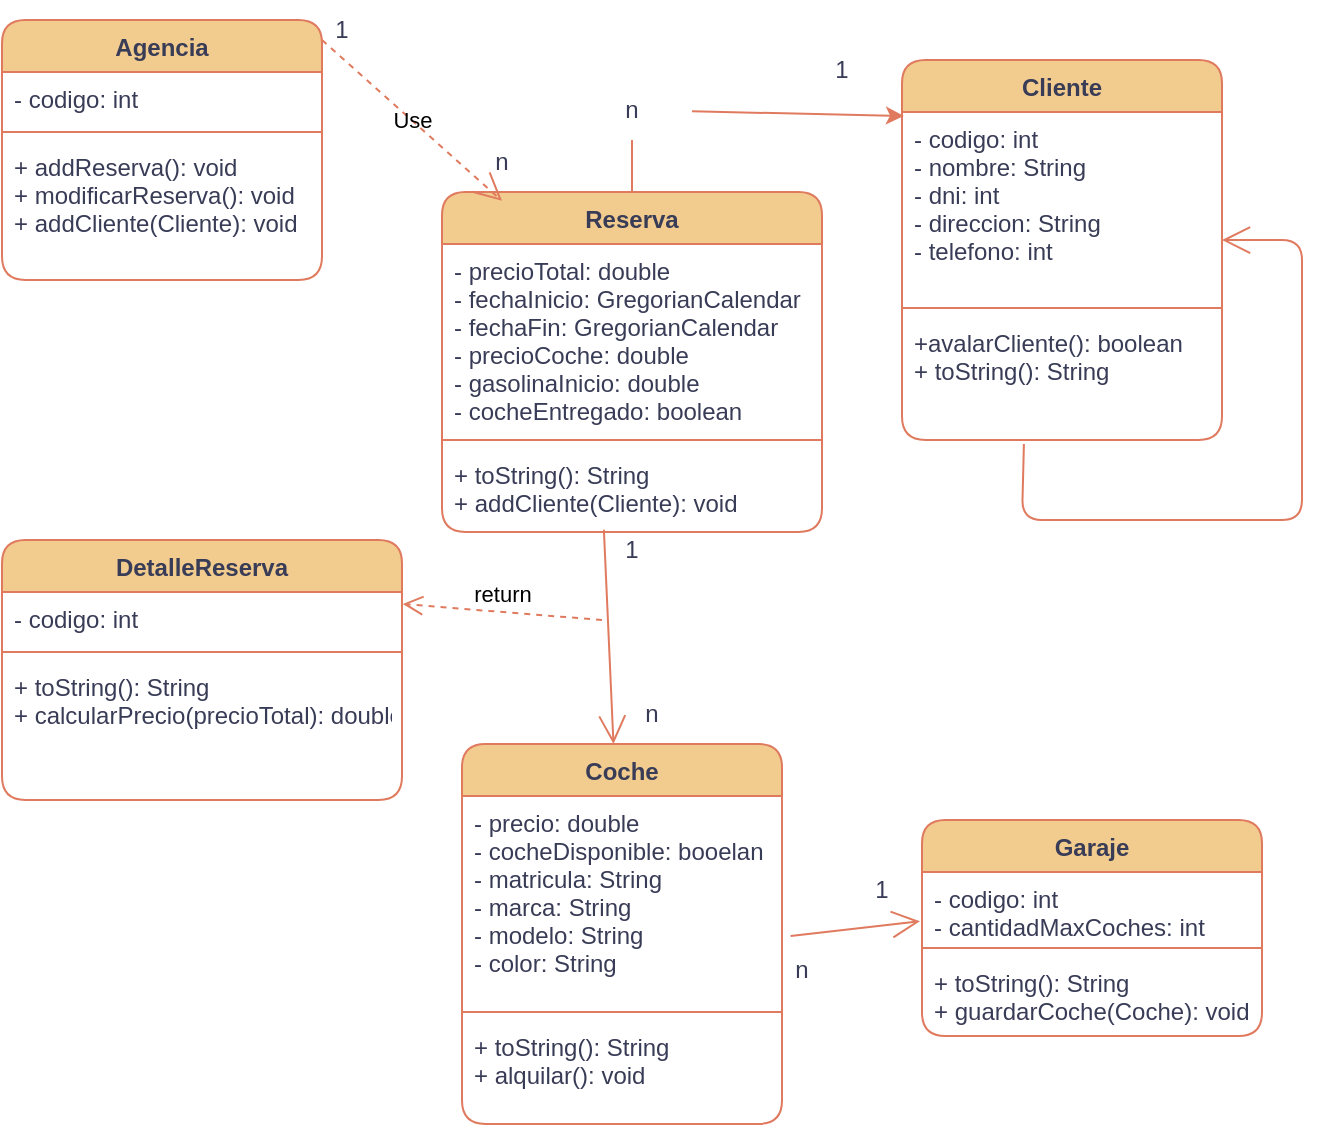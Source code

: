 <mxfile version="20.8.16" type="device"><diagram id="gXirNkmg6s0-GfPefOPA" name="Página-1"><mxGraphModel dx="680" dy="618" grid="1" gridSize="10" guides="1" tooltips="1" connect="1" arrows="1" fold="1" page="1" pageScale="1" pageWidth="827" pageHeight="1169" math="0" shadow="0"><root><mxCell id="0"/><mxCell id="1" parent="0"/><mxCell id="HCtIq-3sEXaoRFuwspEV-5" value="Reserva" style="swimlane;fontStyle=1;align=center;verticalAlign=top;childLayout=stackLayout;horizontal=1;startSize=26;horizontalStack=0;resizeParent=1;resizeParentMax=0;resizeLast=0;collapsible=1;marginBottom=0;rounded=1;labelBackgroundColor=none;fillColor=#F2CC8F;strokeColor=#E07A5F;fontColor=#393C56;" vertex="1" parent="1"><mxGeometry x="290" y="236" width="190" height="170" as="geometry"/></mxCell><mxCell id="HCtIq-3sEXaoRFuwspEV-6" value="- precioTotal: double&#10;- fechaInicio: GregorianCalendar&#10;- fechaFin: GregorianCalendar&#10;- precioCoche: double&#10;- gasolinaInicio: double&#10;- cocheEntregado: boolean" style="text;strokeColor=none;fillColor=none;align=left;verticalAlign=top;spacingLeft=4;spacingRight=4;overflow=hidden;rotatable=0;points=[[0,0.5],[1,0.5]];portConstraint=eastwest;rounded=1;labelBackgroundColor=none;fontColor=#393C56;" vertex="1" parent="HCtIq-3sEXaoRFuwspEV-5"><mxGeometry y="26" width="190" height="94" as="geometry"/></mxCell><mxCell id="HCtIq-3sEXaoRFuwspEV-7" value="" style="line;strokeWidth=1;fillColor=none;align=left;verticalAlign=middle;spacingTop=-1;spacingLeft=3;spacingRight=3;rotatable=0;labelPosition=right;points=[];portConstraint=eastwest;strokeColor=#E07A5F;rounded=1;labelBackgroundColor=none;fontColor=#393C56;" vertex="1" parent="HCtIq-3sEXaoRFuwspEV-5"><mxGeometry y="120" width="190" height="8" as="geometry"/></mxCell><mxCell id="HCtIq-3sEXaoRFuwspEV-8" value="+ toString(): String&#10;+ addCliente(Cliente): void" style="text;strokeColor=none;fillColor=none;align=left;verticalAlign=top;spacingLeft=4;spacingRight=4;overflow=hidden;rotatable=0;points=[[0,0.5],[1,0.5]];portConstraint=eastwest;rounded=1;labelBackgroundColor=none;fontColor=#393C56;" vertex="1" parent="HCtIq-3sEXaoRFuwspEV-5"><mxGeometry y="128" width="190" height="42" as="geometry"/></mxCell><mxCell id="HCtIq-3sEXaoRFuwspEV-9" value="Cliente" style="swimlane;fontStyle=1;align=center;verticalAlign=top;childLayout=stackLayout;horizontal=1;startSize=26;horizontalStack=0;resizeParent=1;resizeParentMax=0;resizeLast=0;collapsible=1;marginBottom=0;rounded=1;labelBackgroundColor=none;fillColor=#F2CC8F;strokeColor=#E07A5F;fontColor=#393C56;" vertex="1" parent="1"><mxGeometry x="520" y="170" width="160" height="190" as="geometry"/></mxCell><mxCell id="HCtIq-3sEXaoRFuwspEV-10" value="- codigo: int&#10;- nombre: String&#10;- dni: int&#10;- direccion: String&#10;- telefono: int" style="text;strokeColor=none;fillColor=none;align=left;verticalAlign=top;spacingLeft=4;spacingRight=4;overflow=hidden;rotatable=0;points=[[0,0.5],[1,0.5]];portConstraint=eastwest;rounded=1;labelBackgroundColor=none;fontColor=#393C56;" vertex="1" parent="HCtIq-3sEXaoRFuwspEV-9"><mxGeometry y="26" width="160" height="94" as="geometry"/></mxCell><mxCell id="HCtIq-3sEXaoRFuwspEV-11" value="" style="line;strokeWidth=1;fillColor=none;align=left;verticalAlign=middle;spacingTop=-1;spacingLeft=3;spacingRight=3;rotatable=0;labelPosition=right;points=[];portConstraint=eastwest;strokeColor=#E07A5F;rounded=1;labelBackgroundColor=none;fontColor=#393C56;" vertex="1" parent="HCtIq-3sEXaoRFuwspEV-9"><mxGeometry y="120" width="160" height="8" as="geometry"/></mxCell><mxCell id="HCtIq-3sEXaoRFuwspEV-12" value="+avalarCliente(): boolean&#10;+ toString(): String&#10;" style="text;strokeColor=none;fillColor=none;align=left;verticalAlign=top;spacingLeft=4;spacingRight=4;overflow=hidden;rotatable=0;points=[[0,0.5],[1,0.5]];portConstraint=eastwest;rounded=1;labelBackgroundColor=none;fontColor=#393C56;" vertex="1" parent="HCtIq-3sEXaoRFuwspEV-9"><mxGeometry y="128" width="160" height="62" as="geometry"/></mxCell><mxCell id="HCtIq-3sEXaoRFuwspEV-29" value="" style="endArrow=open;endFill=1;endSize=12;html=1;rounded=1;exitX=0.381;exitY=1.032;exitDx=0;exitDy=0;exitPerimeter=0;entryX=1;entryY=0.681;entryDx=0;entryDy=0;entryPerimeter=0;labelBackgroundColor=none;strokeColor=#E07A5F;fontColor=default;" edge="1" parent="HCtIq-3sEXaoRFuwspEV-9" source="HCtIq-3sEXaoRFuwspEV-12" target="HCtIq-3sEXaoRFuwspEV-10"><mxGeometry width="160" relative="1" as="geometry"><mxPoint x="40" y="190" as="sourcePoint"/><mxPoint x="200" y="80" as="targetPoint"/><Array as="points"><mxPoint x="60" y="230"/><mxPoint x="200" y="230"/><mxPoint x="200" y="90"/></Array></mxGeometry></mxCell><mxCell id="HCtIq-3sEXaoRFuwspEV-13" value="Garaje" style="swimlane;fontStyle=1;align=center;verticalAlign=top;childLayout=stackLayout;horizontal=1;startSize=26;horizontalStack=0;resizeParent=1;resizeParentMax=0;resizeLast=0;collapsible=1;marginBottom=0;rounded=1;labelBackgroundColor=none;fillColor=#F2CC8F;strokeColor=#E07A5F;fontColor=#393C56;" vertex="1" parent="1"><mxGeometry x="530" y="550" width="170" height="108" as="geometry"/></mxCell><mxCell id="HCtIq-3sEXaoRFuwspEV-14" value="- codigo: int&#10;- cantidadMaxCoches: int" style="text;strokeColor=none;fillColor=none;align=left;verticalAlign=top;spacingLeft=4;spacingRight=4;overflow=hidden;rotatable=0;points=[[0,0.5],[1,0.5]];portConstraint=eastwest;rounded=1;labelBackgroundColor=none;fontColor=#393C56;" vertex="1" parent="HCtIq-3sEXaoRFuwspEV-13"><mxGeometry y="26" width="170" height="34" as="geometry"/></mxCell><mxCell id="HCtIq-3sEXaoRFuwspEV-15" value="" style="line;strokeWidth=1;fillColor=none;align=left;verticalAlign=middle;spacingTop=-1;spacingLeft=3;spacingRight=3;rotatable=0;labelPosition=right;points=[];portConstraint=eastwest;strokeColor=#E07A5F;rounded=1;labelBackgroundColor=none;fontColor=#393C56;" vertex="1" parent="HCtIq-3sEXaoRFuwspEV-13"><mxGeometry y="60" width="170" height="8" as="geometry"/></mxCell><mxCell id="HCtIq-3sEXaoRFuwspEV-16" value="+ toString(): String&#10;+ guardarCoche(Coche): void" style="text;strokeColor=none;fillColor=none;align=left;verticalAlign=top;spacingLeft=4;spacingRight=4;overflow=hidden;rotatable=0;points=[[0,0.5],[1,0.5]];portConstraint=eastwest;rounded=1;labelBackgroundColor=none;fontColor=#393C56;" vertex="1" parent="HCtIq-3sEXaoRFuwspEV-13"><mxGeometry y="68" width="170" height="40" as="geometry"/></mxCell><mxCell id="HCtIq-3sEXaoRFuwspEV-17" value="Coche" style="swimlane;fontStyle=1;align=center;verticalAlign=top;childLayout=stackLayout;horizontal=1;startSize=26;horizontalStack=0;resizeParent=1;resizeParentMax=0;resizeLast=0;collapsible=1;marginBottom=0;rounded=1;labelBackgroundColor=none;fillColor=#F2CC8F;strokeColor=#E07A5F;fontColor=#393C56;" vertex="1" parent="1"><mxGeometry x="300" y="512" width="160" height="190" as="geometry"/></mxCell><mxCell id="HCtIq-3sEXaoRFuwspEV-18" value="- precio: double&#10;- cocheDisponible: booelan&#10;- matricula: String&#10;- marca: String&#10;- modelo: String&#10;- color: String&#10;" style="text;strokeColor=none;fillColor=none;align=left;verticalAlign=top;spacingLeft=4;spacingRight=4;overflow=hidden;rotatable=0;points=[[0,0.5],[1,0.5]];portConstraint=eastwest;rounded=1;labelBackgroundColor=none;fontColor=#393C56;" vertex="1" parent="HCtIq-3sEXaoRFuwspEV-17"><mxGeometry y="26" width="160" height="104" as="geometry"/></mxCell><mxCell id="HCtIq-3sEXaoRFuwspEV-19" value="" style="line;strokeWidth=1;fillColor=none;align=left;verticalAlign=middle;spacingTop=-1;spacingLeft=3;spacingRight=3;rotatable=0;labelPosition=right;points=[];portConstraint=eastwest;strokeColor=#E07A5F;rounded=1;labelBackgroundColor=none;fontColor=#393C56;" vertex="1" parent="HCtIq-3sEXaoRFuwspEV-17"><mxGeometry y="130" width="160" height="8" as="geometry"/></mxCell><mxCell id="HCtIq-3sEXaoRFuwspEV-20" value="+ toString(): String&#10;+ alquilar(): void" style="text;strokeColor=none;fillColor=none;align=left;verticalAlign=top;spacingLeft=4;spacingRight=4;overflow=hidden;rotatable=0;points=[[0,0.5],[1,0.5]];portConstraint=eastwest;rounded=1;labelBackgroundColor=none;fontColor=#393C56;" vertex="1" parent="HCtIq-3sEXaoRFuwspEV-17"><mxGeometry y="138" width="160" height="52" as="geometry"/></mxCell><mxCell id="HCtIq-3sEXaoRFuwspEV-21" value="DetalleReserva" style="swimlane;fontStyle=1;align=center;verticalAlign=top;childLayout=stackLayout;horizontal=1;startSize=26;horizontalStack=0;resizeParent=1;resizeParentMax=0;resizeLast=0;collapsible=1;marginBottom=0;rounded=1;labelBackgroundColor=none;fillColor=#F2CC8F;strokeColor=#E07A5F;fontColor=#393C56;" vertex="1" parent="1"><mxGeometry x="70" y="410" width="200" height="130" as="geometry"/></mxCell><mxCell id="HCtIq-3sEXaoRFuwspEV-22" value="- codigo: int&#10;" style="text;strokeColor=none;fillColor=none;align=left;verticalAlign=top;spacingLeft=4;spacingRight=4;overflow=hidden;rotatable=0;points=[[0,0.5],[1,0.5]];portConstraint=eastwest;rounded=1;labelBackgroundColor=none;fontColor=#393C56;" vertex="1" parent="HCtIq-3sEXaoRFuwspEV-21"><mxGeometry y="26" width="200" height="26" as="geometry"/></mxCell><mxCell id="HCtIq-3sEXaoRFuwspEV-23" value="" style="line;strokeWidth=1;fillColor=none;align=left;verticalAlign=middle;spacingTop=-1;spacingLeft=3;spacingRight=3;rotatable=0;labelPosition=right;points=[];portConstraint=eastwest;strokeColor=#E07A5F;rounded=1;labelBackgroundColor=none;fontColor=#393C56;" vertex="1" parent="HCtIq-3sEXaoRFuwspEV-21"><mxGeometry y="52" width="200" height="8" as="geometry"/></mxCell><mxCell id="HCtIq-3sEXaoRFuwspEV-24" value="+ toString(): String&#10;+ calcularPrecio(precioTotal): double" style="text;strokeColor=none;fillColor=none;align=left;verticalAlign=top;spacingLeft=4;spacingRight=4;overflow=hidden;rotatable=0;points=[[0,0.5],[1,0.5]];portConstraint=eastwest;rounded=1;labelBackgroundColor=none;fontColor=#393C56;" vertex="1" parent="HCtIq-3sEXaoRFuwspEV-21"><mxGeometry y="60" width="200" height="70" as="geometry"/></mxCell><mxCell id="HCtIq-3sEXaoRFuwspEV-25" value="Agencia" style="swimlane;fontStyle=1;align=center;verticalAlign=top;childLayout=stackLayout;horizontal=1;startSize=26;horizontalStack=0;resizeParent=1;resizeParentMax=0;resizeLast=0;collapsible=1;marginBottom=0;rounded=1;labelBackgroundColor=none;fillColor=#F2CC8F;strokeColor=#E07A5F;fontColor=#393C56;" vertex="1" parent="1"><mxGeometry x="70" y="150" width="160" height="130" as="geometry"/></mxCell><mxCell id="HCtIq-3sEXaoRFuwspEV-26" value="- codigo: int" style="text;strokeColor=none;fillColor=none;align=left;verticalAlign=top;spacingLeft=4;spacingRight=4;overflow=hidden;rotatable=0;points=[[0,0.5],[1,0.5]];portConstraint=eastwest;rounded=1;labelBackgroundColor=none;fontColor=#393C56;" vertex="1" parent="HCtIq-3sEXaoRFuwspEV-25"><mxGeometry y="26" width="160" height="26" as="geometry"/></mxCell><mxCell id="HCtIq-3sEXaoRFuwspEV-27" value="" style="line;strokeWidth=1;fillColor=none;align=left;verticalAlign=middle;spacingTop=-1;spacingLeft=3;spacingRight=3;rotatable=0;labelPosition=right;points=[];portConstraint=eastwest;strokeColor=#E07A5F;rounded=1;labelBackgroundColor=none;fontColor=#393C56;" vertex="1" parent="HCtIq-3sEXaoRFuwspEV-25"><mxGeometry y="52" width="160" height="8" as="geometry"/></mxCell><mxCell id="HCtIq-3sEXaoRFuwspEV-28" value="+ addReserva(): void&#10;+ modificarReserva(): void&#10;+ addCliente(Cliente): void" style="text;strokeColor=none;fillColor=none;align=left;verticalAlign=top;spacingLeft=4;spacingRight=4;overflow=hidden;rotatable=0;points=[[0,0.5],[1,0.5]];portConstraint=eastwest;rounded=1;labelBackgroundColor=none;fontColor=#393C56;" vertex="1" parent="HCtIq-3sEXaoRFuwspEV-25"><mxGeometry y="60" width="160" height="70" as="geometry"/></mxCell><mxCell id="HCtIq-3sEXaoRFuwspEV-31" value="" style="endArrow=open;endFill=1;endSize=12;html=1;rounded=1;exitX=0.426;exitY=0.974;exitDx=0;exitDy=0;exitPerimeter=0;labelBackgroundColor=none;strokeColor=#E07A5F;fontColor=default;" edge="1" parent="1" source="HCtIq-3sEXaoRFuwspEV-8" target="HCtIq-3sEXaoRFuwspEV-17"><mxGeometry width="160" relative="1" as="geometry"><mxPoint x="300" y="430" as="sourcePoint"/><mxPoint x="460" y="430" as="targetPoint"/></mxGeometry></mxCell><mxCell id="HCtIq-3sEXaoRFuwspEV-32" value="" style="endArrow=open;endFill=1;endSize=12;html=1;rounded=1;exitX=1.027;exitY=0.673;exitDx=0;exitDy=0;exitPerimeter=0;entryX=-0.006;entryY=0.725;entryDx=0;entryDy=0;entryPerimeter=0;labelBackgroundColor=none;strokeColor=#E07A5F;fontColor=default;" edge="1" parent="1" source="HCtIq-3sEXaoRFuwspEV-18" target="HCtIq-3sEXaoRFuwspEV-14"><mxGeometry width="160" relative="1" as="geometry"><mxPoint x="440" y="603.5" as="sourcePoint"/><mxPoint x="510" y="600" as="targetPoint"/><Array as="points"/></mxGeometry></mxCell><mxCell id="HCtIq-3sEXaoRFuwspEV-33" value="return" style="html=1;verticalAlign=bottom;endArrow=open;dashed=1;endSize=8;rounded=1;entryX=1.002;entryY=0.231;entryDx=0;entryDy=0;entryPerimeter=0;labelBackgroundColor=none;strokeColor=#E07A5F;fontColor=default;" edge="1" parent="1" target="HCtIq-3sEXaoRFuwspEV-22"><mxGeometry relative="1" as="geometry"><mxPoint x="370" y="450" as="sourcePoint"/><mxPoint x="320" y="470" as="targetPoint"/></mxGeometry></mxCell><mxCell id="HCtIq-3sEXaoRFuwspEV-34" value="Use" style="endArrow=open;endSize=12;dashed=1;html=1;rounded=1;entryX=0.158;entryY=0.026;entryDx=0;entryDy=0;entryPerimeter=0;labelBackgroundColor=none;strokeColor=#E07A5F;fontColor=default;" edge="1" parent="1" target="HCtIq-3sEXaoRFuwspEV-5"><mxGeometry width="160" relative="1" as="geometry"><mxPoint x="230" y="160" as="sourcePoint"/><mxPoint x="390" y="160" as="targetPoint"/></mxGeometry></mxCell><mxCell id="HCtIq-3sEXaoRFuwspEV-35" value="1" style="text;html=1;strokeColor=none;fillColor=none;align=center;verticalAlign=middle;whiteSpace=wrap;rounded=1;labelBackgroundColor=none;fontColor=#393C56;" vertex="1" parent="1"><mxGeometry x="460" y="160" width="60" height="30" as="geometry"/></mxCell><mxCell id="HCtIq-3sEXaoRFuwspEV-37" value="" style="edgeStyle=orthogonalEdgeStyle;rounded=1;orthogonalLoop=1;jettySize=auto;html=1;exitX=0.5;exitY=0;exitDx=0;exitDy=0;endArrow=none;labelBackgroundColor=none;strokeColor=#E07A5F;fontColor=default;" edge="1" parent="1" source="HCtIq-3sEXaoRFuwspEV-5" target="HCtIq-3sEXaoRFuwspEV-36"><mxGeometry relative="1" as="geometry"><mxPoint x="385" y="236" as="sourcePoint"/><mxPoint x="520" y="265" as="targetPoint"/><Array as="points"/></mxGeometry></mxCell><mxCell id="HCtIq-3sEXaoRFuwspEV-36" value="n" style="text;html=1;strokeColor=none;fillColor=none;align=center;verticalAlign=middle;whiteSpace=wrap;rounded=1;labelBackgroundColor=none;fontColor=#393C56;" vertex="1" parent="1"><mxGeometry x="355" y="180" width="60" height="30" as="geometry"/></mxCell><mxCell id="HCtIq-3sEXaoRFuwspEV-38" value="" style="endArrow=classic;html=1;rounded=1;entryX=0.006;entryY=0.021;entryDx=0;entryDy=0;entryPerimeter=0;labelBackgroundColor=none;strokeColor=#E07A5F;fontColor=default;" edge="1" parent="1" source="HCtIq-3sEXaoRFuwspEV-36" target="HCtIq-3sEXaoRFuwspEV-10"><mxGeometry width="50" height="50" relative="1" as="geometry"><mxPoint x="380" y="170" as="sourcePoint"/><mxPoint x="430" y="120" as="targetPoint"/></mxGeometry></mxCell><mxCell id="HCtIq-3sEXaoRFuwspEV-39" value="1" style="text;html=1;strokeColor=none;fillColor=none;align=center;verticalAlign=middle;whiteSpace=wrap;rounded=1;labelBackgroundColor=none;fontColor=#393C56;" vertex="1" parent="1"><mxGeometry x="355" y="400" width="60" height="30" as="geometry"/></mxCell><mxCell id="HCtIq-3sEXaoRFuwspEV-40" value="1" style="text;html=1;strokeColor=none;fillColor=none;align=center;verticalAlign=middle;whiteSpace=wrap;rounded=1;labelBackgroundColor=none;fontColor=#393C56;" vertex="1" parent="1"><mxGeometry x="480" y="570" width="60" height="30" as="geometry"/></mxCell><mxCell id="HCtIq-3sEXaoRFuwspEV-41" value="n" style="text;html=1;strokeColor=none;fillColor=none;align=center;verticalAlign=middle;whiteSpace=wrap;rounded=1;labelBackgroundColor=none;fontColor=#393C56;" vertex="1" parent="1"><mxGeometry x="365" y="482" width="60" height="30" as="geometry"/></mxCell><mxCell id="HCtIq-3sEXaoRFuwspEV-42" value="n" style="text;html=1;strokeColor=none;fillColor=none;align=center;verticalAlign=middle;whiteSpace=wrap;rounded=1;labelBackgroundColor=none;fontColor=#393C56;" vertex="1" parent="1"><mxGeometry x="440" y="610" width="60" height="30" as="geometry"/></mxCell><mxCell id="HCtIq-3sEXaoRFuwspEV-43" value="n" style="text;html=1;strokeColor=none;fillColor=none;align=center;verticalAlign=middle;whiteSpace=wrap;rounded=1;labelBackgroundColor=none;fontColor=#393C56;" vertex="1" parent="1"><mxGeometry x="290" y="206" width="60" height="30" as="geometry"/></mxCell><mxCell id="HCtIq-3sEXaoRFuwspEV-44" value="1" style="text;html=1;strokeColor=none;fillColor=none;align=center;verticalAlign=middle;whiteSpace=wrap;rounded=1;labelBackgroundColor=none;fontColor=#393C56;" vertex="1" parent="1"><mxGeometry x="210" y="140" width="60" height="30" as="geometry"/></mxCell></root></mxGraphModel></diagram></mxfile>